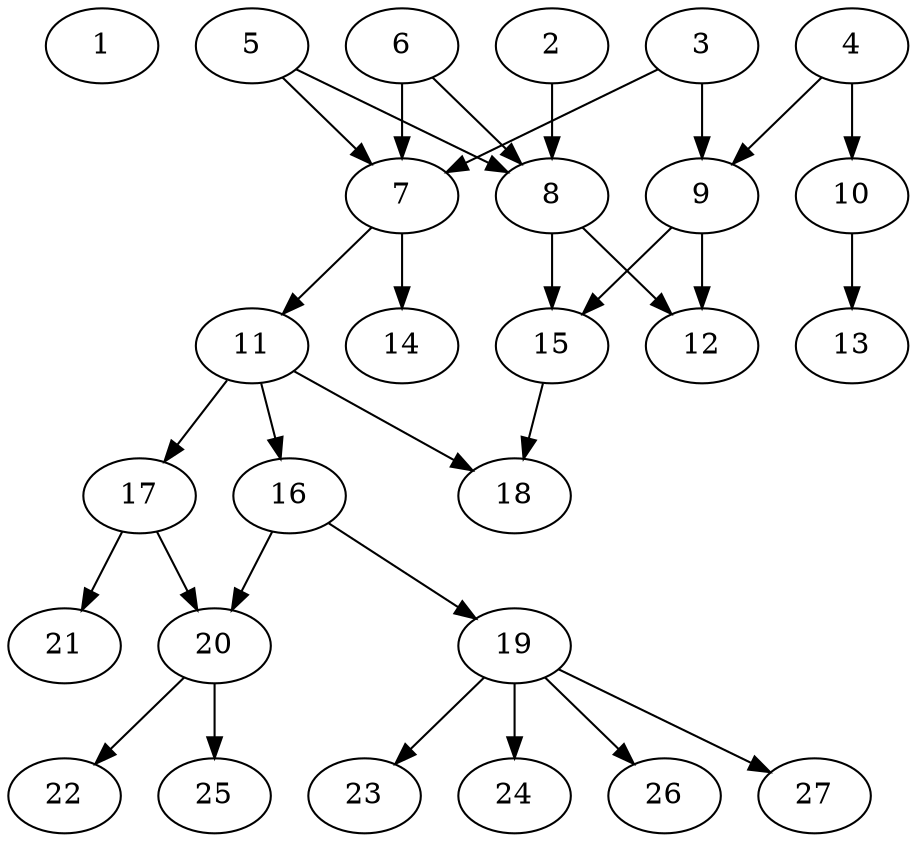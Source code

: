 // DAG (tier=2-normal, mode=data, n=27, ccr=0.437, fat=0.537, density=0.434, regular=0.576, jump=0.125, mindata=2097152, maxdata=16777216)
// DAG automatically generated by daggen at Sun Aug 24 16:33:33 2025
// /home/ermia/Project/Environments/daggen/bin/daggen --dot --ccr 0.437 --fat 0.537 --regular 0.576 --density 0.434 --jump 0.125 --mindata 2097152 --maxdata 16777216 -n 27 
digraph G {
  1 [size="406376870894868480", alpha="0.02", expect_size="203188435447434240"]
  2 [size="2422724850009772130304", alpha="0.18", expect_size="1211362425004886065152"]
  2 -> 8 [size ="1443087670837248"]
  3 [size="52792949376799008", alpha="0.16", expect_size="26396474688399504"]
  3 -> 7 [size ="916583006339072"]
  3 -> 9 [size ="916583006339072"]
  4 [size="14139129224992212", alpha="0.08", expect_size="7069564612496106"]
  4 -> 9 [size ="304208540598272"]
  4 -> 10 [size ="304208540598272"]
  5 [size="24438788862470968", alpha="0.17", expect_size="12219394431235484"]
  5 -> 7 [size ="483506480218112"]
  5 -> 8 [size ="483506480218112"]
  6 [size="451956174040255424", alpha="0.12", expect_size="225978087020127712"]
  6 -> 7 [size ="288061443276800"]
  6 -> 8 [size ="288061443276800"]
  7 [size="9331881190132547584", alpha="0.11", expect_size="4665940595066273792"]
  7 -> 11 [size ="35459786866688"]
  7 -> 14 [size ="35459786866688"]
  8 [size="343942705374190592", alpha="0.11", expect_size="171971352687095296"]
  8 -> 12 [size ="423107999301632"]
  8 -> 15 [size ="423107999301632"]
  9 [size="56816239867772712", alpha="0.13", expect_size="28408119933886356"]
  9 -> 12 [size ="1858107617574912"]
  9 -> 15 [size ="1858107617574912"]
  10 [size="665247165710336000000", alpha="0.01", expect_size="332623582855168000000"]
  10 -> 13 [size ="609647329280000"]
  11 [size="1602966949668728078336", alpha="0.19", expect_size="801483474834364039168"]
  11 -> 16 [size ="1095737098108928"]
  11 -> 17 [size ="1095737098108928"]
  11 -> 18 [size ="1095737098108928"]
  12 [size="32492708660416592", alpha="0.18", expect_size="16246354330208296"]
  13 [size="731864407989517056", alpha="0.14", expect_size="365932203994758528"]
  14 [size="21878756545448576", alpha="0.17", expect_size="10939378272724288"]
  15 [size="288068768650830240", alpha="0.13", expect_size="144034384325415120"]
  15 -> 18 [size ="308466698682368"]
  16 [size="1297333133857435904", alpha="0.06", expect_size="648666566928717952"]
  16 -> 19 [size ="512065538097152"]
  16 -> 20 [size ="512065538097152"]
  17 [size="625719214667829632", alpha="0.14", expect_size="312859607333914816"]
  17 -> 20 [size ="261659348172800"]
  17 -> 21 [size ="261659348172800"]
  18 [size="1551204646424091904", alpha="0.05", expect_size="775602323212045952"]
  19 [size="349827980896432553984", alpha="0.17", expect_size="174913990448216276992"]
  19 -> 23 [size ="397185162149888"]
  19 -> 24 [size ="397185162149888"]
  19 -> 26 [size ="397185162149888"]
  19 -> 27 [size ="397185162149888"]
  20 [size="196971575228636332032", alpha="0.14", expect_size="98485787614318166016"]
  20 -> 22 [size ="270827249467392"]
  20 -> 25 [size ="270827249467392"]
  21 [size="3113568654982119424000", alpha="0.14", expect_size="1556784327491059712000"]
  22 [size="1696118850583368448", alpha="0.17", expect_size="848059425291684224"]
  23 [size="110990257946761264", alpha="0.06", expect_size="55495128973380632"]
  24 [size="3217777843031329792", alpha="0.01", expect_size="1608888921515664896"]
  25 [size="1041594328649804032", alpha="0.00", expect_size="520797164324902016"]
  26 [size="110724063509759616", alpha="0.08", expect_size="55362031754879808"]
  27 [size="2637809971030293", alpha="0.07", expect_size="1318904985515146"]
}